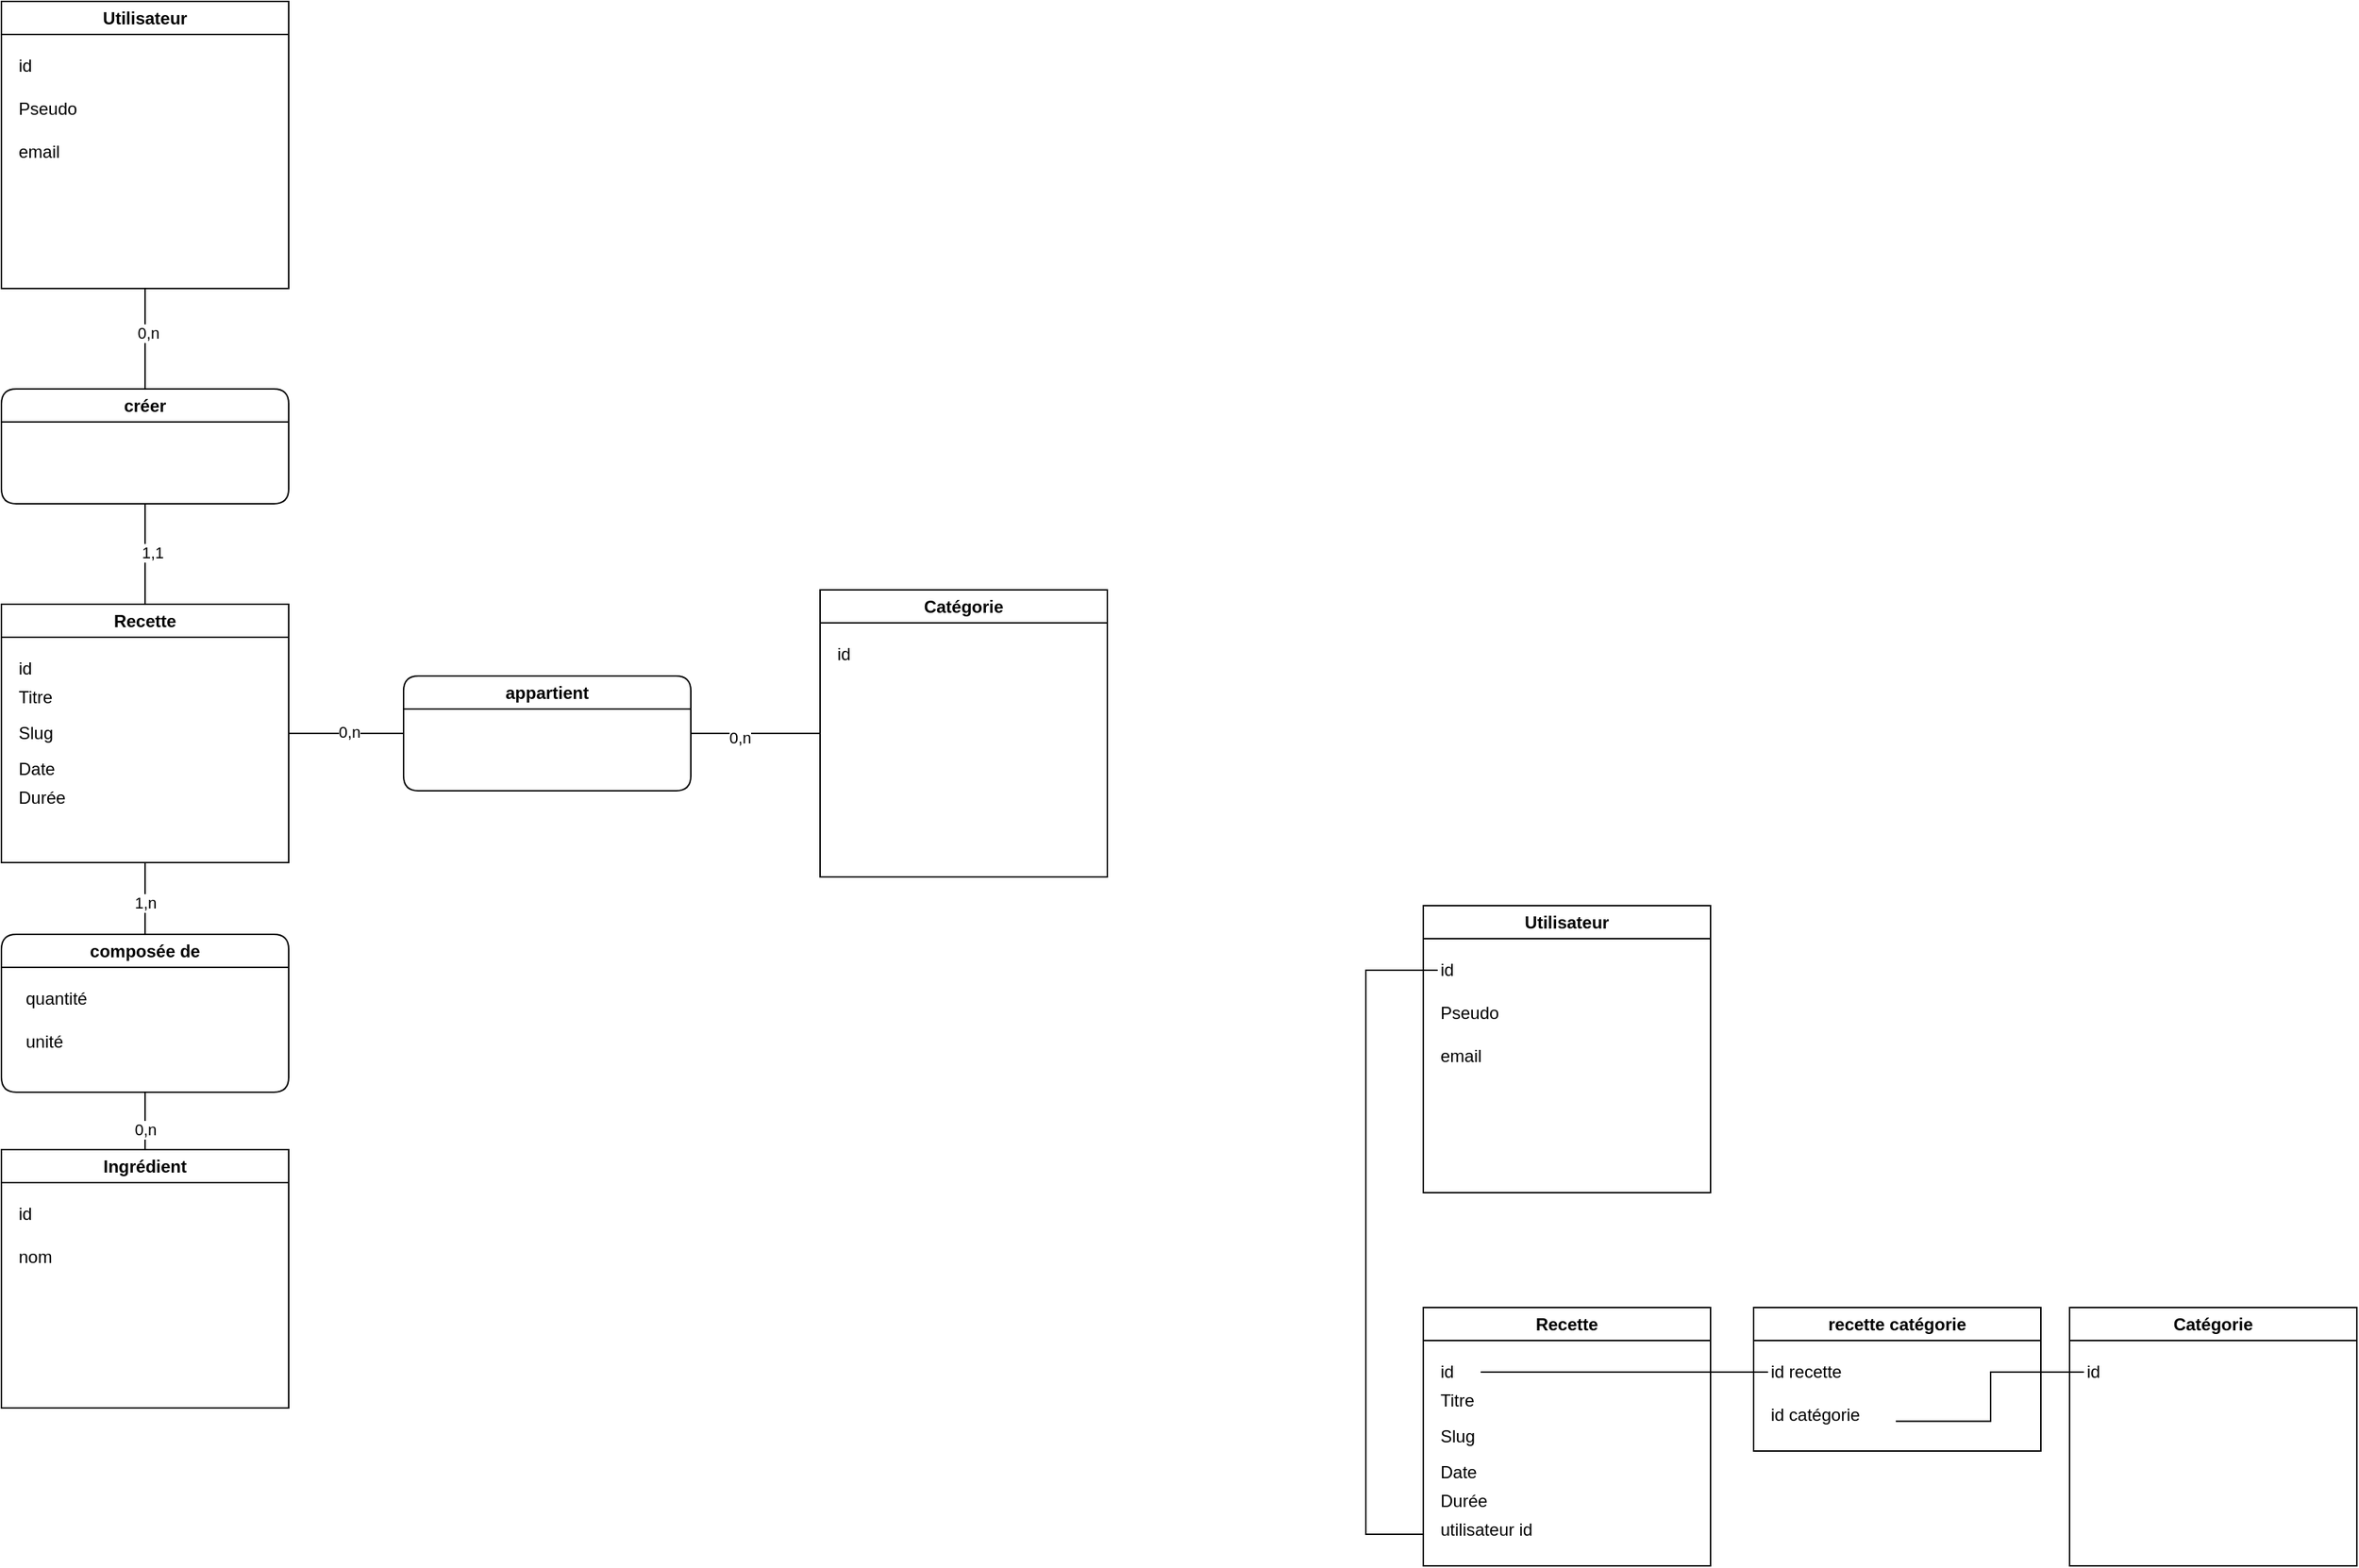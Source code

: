 <mxfile version="26.0.11">
  <diagram name="Page-1" id="PlA0bTD1htJH5vswvW3-">
    <mxGraphModel dx="1736" dy="2152" grid="1" gridSize="10" guides="1" tooltips="1" connect="1" arrows="1" fold="1" page="1" pageScale="1" pageWidth="827" pageHeight="1169" math="0" shadow="0">
      <root>
        <mxCell id="0" />
        <mxCell id="1" parent="0" />
        <mxCell id="G4qgXDZa_Toy5dqRiD-m-10" style="edgeStyle=orthogonalEdgeStyle;rounded=0;orthogonalLoop=1;jettySize=auto;html=1;endArrow=none;startFill=0;entryX=0;entryY=0.5;entryDx=0;entryDy=0;" edge="1" parent="1" source="tJVx7SxUKysy6pdaF3h_-2" target="G4qgXDZa_Toy5dqRiD-m-4">
          <mxGeometry relative="1" as="geometry">
            <mxPoint x="370" y="140" as="targetPoint" />
          </mxGeometry>
        </mxCell>
        <mxCell id="G4qgXDZa_Toy5dqRiD-m-30" value="0,n" style="edgeLabel;html=1;align=center;verticalAlign=middle;resizable=0;points=[];" vertex="1" connectable="0" parent="G4qgXDZa_Toy5dqRiD-m-10">
          <mxGeometry x="0.05" y="1" relative="1" as="geometry">
            <mxPoint as="offset" />
          </mxGeometry>
        </mxCell>
        <mxCell id="G4qgXDZa_Toy5dqRiD-m-26" style="edgeStyle=orthogonalEdgeStyle;rounded=0;orthogonalLoop=1;jettySize=auto;html=1;entryX=0.5;entryY=0;entryDx=0;entryDy=0;endArrow=none;startFill=0;" edge="1" parent="1" source="tJVx7SxUKysy6pdaF3h_-2" target="G4qgXDZa_Toy5dqRiD-m-25">
          <mxGeometry relative="1" as="geometry" />
        </mxCell>
        <mxCell id="G4qgXDZa_Toy5dqRiD-m-34" value="1,n" style="edgeLabel;html=1;align=center;verticalAlign=middle;resizable=0;points=[];" vertex="1" connectable="0" parent="G4qgXDZa_Toy5dqRiD-m-26">
          <mxGeometry x="0.12" relative="1" as="geometry">
            <mxPoint as="offset" />
          </mxGeometry>
        </mxCell>
        <mxCell id="tJVx7SxUKysy6pdaF3h_-2" value="Recette" style="swimlane;whiteSpace=wrap;html=1;startSize=23;" parent="1" vertex="1">
          <mxGeometry x="80" y="50" width="200" height="180" as="geometry" />
        </mxCell>
        <mxCell id="G4qgXDZa_Toy5dqRiD-m-16" value="Titre" style="text;html=1;align=left;verticalAlign=middle;resizable=0;points=[];autosize=1;strokeColor=none;fillColor=none;" vertex="1" parent="tJVx7SxUKysy6pdaF3h_-2">
          <mxGeometry x="10" y="50" width="50" height="30" as="geometry" />
        </mxCell>
        <mxCell id="G4qgXDZa_Toy5dqRiD-m-17" value="Slug" style="text;html=1;align=left;verticalAlign=middle;resizable=0;points=[];autosize=1;strokeColor=none;fillColor=none;" vertex="1" parent="tJVx7SxUKysy6pdaF3h_-2">
          <mxGeometry x="10" y="75" width="50" height="30" as="geometry" />
        </mxCell>
        <mxCell id="G4qgXDZa_Toy5dqRiD-m-18" value="Date" style="text;html=1;align=left;verticalAlign=middle;resizable=0;points=[];autosize=1;strokeColor=none;fillColor=none;" vertex="1" parent="tJVx7SxUKysy6pdaF3h_-2">
          <mxGeometry x="10" y="100" width="50" height="30" as="geometry" />
        </mxCell>
        <mxCell id="G4qgXDZa_Toy5dqRiD-m-19" value="Durée" style="text;html=1;align=left;verticalAlign=middle;resizable=0;points=[];autosize=1;strokeColor=none;fillColor=none;" vertex="1" parent="tJVx7SxUKysy6pdaF3h_-2">
          <mxGeometry x="10" y="120" width="60" height="30" as="geometry" />
        </mxCell>
        <mxCell id="G4qgXDZa_Toy5dqRiD-m-36" value="id" style="text;html=1;align=left;verticalAlign=middle;resizable=0;points=[];autosize=1;strokeColor=none;fillColor=none;" vertex="1" parent="tJVx7SxUKysy6pdaF3h_-2">
          <mxGeometry x="10" y="30" width="30" height="30" as="geometry" />
        </mxCell>
        <mxCell id="G4qgXDZa_Toy5dqRiD-m-12" style="edgeStyle=orthogonalEdgeStyle;rounded=0;orthogonalLoop=1;jettySize=auto;html=1;entryX=0.5;entryY=0;entryDx=0;entryDy=0;endArrow=none;startFill=0;" edge="1" parent="1" source="G4qgXDZa_Toy5dqRiD-m-1" target="G4qgXDZa_Toy5dqRiD-m-6">
          <mxGeometry relative="1" as="geometry" />
        </mxCell>
        <mxCell id="G4qgXDZa_Toy5dqRiD-m-32" value="0,n" style="edgeLabel;html=1;align=center;verticalAlign=middle;resizable=0;points=[];" vertex="1" connectable="0" parent="G4qgXDZa_Toy5dqRiD-m-12">
          <mxGeometry x="-0.114" y="2" relative="1" as="geometry">
            <mxPoint as="offset" />
          </mxGeometry>
        </mxCell>
        <mxCell id="G4qgXDZa_Toy5dqRiD-m-1" value="Utilisateur" style="swimlane;whiteSpace=wrap;html=1;" vertex="1" parent="1">
          <mxGeometry x="80" y="-370" width="200" height="200" as="geometry" />
        </mxCell>
        <mxCell id="G4qgXDZa_Toy5dqRiD-m-14" value="Pseudo" style="text;html=1;align=left;verticalAlign=middle;resizable=0;points=[];autosize=1;strokeColor=none;fillColor=none;" vertex="1" parent="G4qgXDZa_Toy5dqRiD-m-1">
          <mxGeometry x="10" y="60" width="60" height="30" as="geometry" />
        </mxCell>
        <mxCell id="G4qgXDZa_Toy5dqRiD-m-15" value="email" style="text;html=1;align=left;verticalAlign=middle;resizable=0;points=[];autosize=1;strokeColor=none;fillColor=none;" vertex="1" parent="G4qgXDZa_Toy5dqRiD-m-1">
          <mxGeometry x="10" y="90" width="50" height="30" as="geometry" />
        </mxCell>
        <mxCell id="G4qgXDZa_Toy5dqRiD-m-39" value="id" style="text;html=1;align=left;verticalAlign=middle;resizable=0;points=[];autosize=1;strokeColor=none;fillColor=none;" vertex="1" parent="G4qgXDZa_Toy5dqRiD-m-1">
          <mxGeometry x="10" y="30" width="30" height="30" as="geometry" />
        </mxCell>
        <mxCell id="G4qgXDZa_Toy5dqRiD-m-11" style="edgeStyle=orthogonalEdgeStyle;rounded=0;orthogonalLoop=1;jettySize=auto;html=1;endArrow=none;startFill=0;entryX=1;entryY=0.5;entryDx=0;entryDy=0;" edge="1" parent="1" source="G4qgXDZa_Toy5dqRiD-m-2" target="G4qgXDZa_Toy5dqRiD-m-4">
          <mxGeometry relative="1" as="geometry">
            <mxPoint x="550" y="140" as="targetPoint" />
          </mxGeometry>
        </mxCell>
        <mxCell id="G4qgXDZa_Toy5dqRiD-m-31" value="0,n" style="edgeLabel;html=1;align=center;verticalAlign=middle;resizable=0;points=[];" vertex="1" connectable="0" parent="G4qgXDZa_Toy5dqRiD-m-11">
          <mxGeometry x="0.244" y="3" relative="1" as="geometry">
            <mxPoint as="offset" />
          </mxGeometry>
        </mxCell>
        <mxCell id="G4qgXDZa_Toy5dqRiD-m-2" value="Catégorie" style="swimlane;whiteSpace=wrap;html=1;" vertex="1" parent="1">
          <mxGeometry x="650" y="40" width="200" height="200" as="geometry" />
        </mxCell>
        <mxCell id="G4qgXDZa_Toy5dqRiD-m-37" value="id" style="text;html=1;align=left;verticalAlign=middle;resizable=0;points=[];autosize=1;strokeColor=none;fillColor=none;" vertex="1" parent="G4qgXDZa_Toy5dqRiD-m-2">
          <mxGeometry x="10" y="30" width="30" height="30" as="geometry" />
        </mxCell>
        <mxCell id="G4qgXDZa_Toy5dqRiD-m-4" value="appartient" style="swimlane;whiteSpace=wrap;html=1;startSize=23;gradientColor=none;rounded=1;" vertex="1" parent="1">
          <mxGeometry x="360" y="100" width="200" height="80" as="geometry" />
        </mxCell>
        <mxCell id="G4qgXDZa_Toy5dqRiD-m-13" style="edgeStyle=orthogonalEdgeStyle;rounded=0;orthogonalLoop=1;jettySize=auto;html=1;entryX=0.5;entryY=0;entryDx=0;entryDy=0;endArrow=none;startFill=0;" edge="1" parent="1" source="G4qgXDZa_Toy5dqRiD-m-6" target="tJVx7SxUKysy6pdaF3h_-2">
          <mxGeometry relative="1" as="geometry" />
        </mxCell>
        <mxCell id="G4qgXDZa_Toy5dqRiD-m-33" value="1,1" style="edgeLabel;html=1;align=center;verticalAlign=middle;resizable=0;points=[];" vertex="1" connectable="0" parent="G4qgXDZa_Toy5dqRiD-m-13">
          <mxGeometry x="-0.029" y="5" relative="1" as="geometry">
            <mxPoint as="offset" />
          </mxGeometry>
        </mxCell>
        <mxCell id="G4qgXDZa_Toy5dqRiD-m-6" value="créer" style="swimlane;whiteSpace=wrap;html=1;startSize=23;gradientColor=none;rounded=1;" vertex="1" parent="1">
          <mxGeometry x="80" y="-100" width="200" height="80" as="geometry" />
        </mxCell>
        <mxCell id="G4qgXDZa_Toy5dqRiD-m-20" value="Ingrédient" style="swimlane;whiteSpace=wrap;html=1;startSize=23;" vertex="1" parent="1">
          <mxGeometry x="80" y="430" width="200" height="180" as="geometry" />
        </mxCell>
        <mxCell id="G4qgXDZa_Toy5dqRiD-m-21" value="nom" style="text;html=1;align=left;verticalAlign=middle;resizable=0;points=[];autosize=1;strokeColor=none;fillColor=none;" vertex="1" parent="G4qgXDZa_Toy5dqRiD-m-20">
          <mxGeometry x="10" y="60" width="50" height="30" as="geometry" />
        </mxCell>
        <mxCell id="G4qgXDZa_Toy5dqRiD-m-38" value="id" style="text;html=1;align=left;verticalAlign=middle;resizable=0;points=[];autosize=1;strokeColor=none;fillColor=none;" vertex="1" parent="G4qgXDZa_Toy5dqRiD-m-20">
          <mxGeometry x="10" y="30" width="30" height="30" as="geometry" />
        </mxCell>
        <mxCell id="G4qgXDZa_Toy5dqRiD-m-27" style="edgeStyle=orthogonalEdgeStyle;rounded=0;orthogonalLoop=1;jettySize=auto;html=1;endArrow=none;startFill=0;" edge="1" parent="1" source="G4qgXDZa_Toy5dqRiD-m-25" target="G4qgXDZa_Toy5dqRiD-m-20">
          <mxGeometry relative="1" as="geometry" />
        </mxCell>
        <mxCell id="G4qgXDZa_Toy5dqRiD-m-35" value="0,n" style="edgeLabel;html=1;align=center;verticalAlign=middle;resizable=0;points=[];" vertex="1" connectable="0" parent="G4qgXDZa_Toy5dqRiD-m-27">
          <mxGeometry x="0.3" relative="1" as="geometry">
            <mxPoint as="offset" />
          </mxGeometry>
        </mxCell>
        <mxCell id="G4qgXDZa_Toy5dqRiD-m-25" value="composée de" style="swimlane;whiteSpace=wrap;html=1;startSize=23;gradientColor=none;rounded=1;" vertex="1" parent="1">
          <mxGeometry x="80" y="280" width="200" height="110" as="geometry" />
        </mxCell>
        <mxCell id="G4qgXDZa_Toy5dqRiD-m-28" value="quantité" style="text;html=1;align=left;verticalAlign=middle;resizable=0;points=[];autosize=1;strokeColor=none;fillColor=none;" vertex="1" parent="G4qgXDZa_Toy5dqRiD-m-25">
          <mxGeometry x="15" y="30" width="70" height="30" as="geometry" />
        </mxCell>
        <mxCell id="G4qgXDZa_Toy5dqRiD-m-29" value="unité" style="text;html=1;align=left;verticalAlign=middle;resizable=0;points=[];autosize=1;strokeColor=none;fillColor=none;" vertex="1" parent="G4qgXDZa_Toy5dqRiD-m-25">
          <mxGeometry x="15" y="60" width="50" height="30" as="geometry" />
        </mxCell>
        <mxCell id="G4qgXDZa_Toy5dqRiD-m-42" value="Utilisateur" style="swimlane;whiteSpace=wrap;html=1;" vertex="1" parent="1">
          <mxGeometry x="1070" y="260" width="200" height="200" as="geometry" />
        </mxCell>
        <mxCell id="G4qgXDZa_Toy5dqRiD-m-43" value="Pseudo" style="text;html=1;align=left;verticalAlign=middle;resizable=0;points=[];autosize=1;strokeColor=none;fillColor=none;" vertex="1" parent="G4qgXDZa_Toy5dqRiD-m-42">
          <mxGeometry x="10" y="60" width="60" height="30" as="geometry" />
        </mxCell>
        <mxCell id="G4qgXDZa_Toy5dqRiD-m-44" value="email" style="text;html=1;align=left;verticalAlign=middle;resizable=0;points=[];autosize=1;strokeColor=none;fillColor=none;" vertex="1" parent="G4qgXDZa_Toy5dqRiD-m-42">
          <mxGeometry x="10" y="90" width="50" height="30" as="geometry" />
        </mxCell>
        <mxCell id="G4qgXDZa_Toy5dqRiD-m-45" value="id" style="text;html=1;align=left;verticalAlign=middle;resizable=0;points=[];autosize=1;strokeColor=none;fillColor=none;" vertex="1" parent="G4qgXDZa_Toy5dqRiD-m-42">
          <mxGeometry x="10" y="30" width="30" height="30" as="geometry" />
        </mxCell>
        <mxCell id="G4qgXDZa_Toy5dqRiD-m-46" value="Recette" style="swimlane;whiteSpace=wrap;html=1;startSize=23;" vertex="1" parent="1">
          <mxGeometry x="1070" y="540" width="200" height="180" as="geometry" />
        </mxCell>
        <mxCell id="G4qgXDZa_Toy5dqRiD-m-47" value="Titre" style="text;html=1;align=left;verticalAlign=middle;resizable=0;points=[];autosize=1;strokeColor=none;fillColor=none;" vertex="1" parent="G4qgXDZa_Toy5dqRiD-m-46">
          <mxGeometry x="10" y="50" width="50" height="30" as="geometry" />
        </mxCell>
        <mxCell id="G4qgXDZa_Toy5dqRiD-m-48" value="Slug" style="text;html=1;align=left;verticalAlign=middle;resizable=0;points=[];autosize=1;strokeColor=none;fillColor=none;" vertex="1" parent="G4qgXDZa_Toy5dqRiD-m-46">
          <mxGeometry x="10" y="75" width="50" height="30" as="geometry" />
        </mxCell>
        <mxCell id="G4qgXDZa_Toy5dqRiD-m-49" value="Date" style="text;html=1;align=left;verticalAlign=middle;resizable=0;points=[];autosize=1;strokeColor=none;fillColor=none;" vertex="1" parent="G4qgXDZa_Toy5dqRiD-m-46">
          <mxGeometry x="10" y="100" width="50" height="30" as="geometry" />
        </mxCell>
        <mxCell id="G4qgXDZa_Toy5dqRiD-m-50" value="Durée" style="text;html=1;align=left;verticalAlign=middle;resizable=0;points=[];autosize=1;strokeColor=none;fillColor=none;" vertex="1" parent="G4qgXDZa_Toy5dqRiD-m-46">
          <mxGeometry x="10" y="120" width="60" height="30" as="geometry" />
        </mxCell>
        <mxCell id="G4qgXDZa_Toy5dqRiD-m-51" value="id" style="text;html=1;align=left;verticalAlign=middle;resizable=0;points=[];autosize=1;strokeColor=none;fillColor=none;" vertex="1" parent="G4qgXDZa_Toy5dqRiD-m-46">
          <mxGeometry x="10" y="30" width="30" height="30" as="geometry" />
        </mxCell>
        <mxCell id="G4qgXDZa_Toy5dqRiD-m-52" value="utilisateur id" style="text;html=1;align=left;verticalAlign=middle;resizable=0;points=[];autosize=1;strokeColor=none;fillColor=none;" vertex="1" parent="G4qgXDZa_Toy5dqRiD-m-46">
          <mxGeometry x="10" y="140" width="90" height="30" as="geometry" />
        </mxCell>
        <mxCell id="G4qgXDZa_Toy5dqRiD-m-53" style="edgeStyle=orthogonalEdgeStyle;rounded=0;orthogonalLoop=1;jettySize=auto;html=1;endArrow=none;startFill=0;" edge="1" parent="1" source="G4qgXDZa_Toy5dqRiD-m-45">
          <mxGeometry relative="1" as="geometry">
            <mxPoint x="1070" y="698" as="targetPoint" />
            <Array as="points">
              <mxPoint x="1030" y="305" />
              <mxPoint x="1030" y="698" />
            </Array>
          </mxGeometry>
        </mxCell>
        <mxCell id="G4qgXDZa_Toy5dqRiD-m-54" value="Catégorie" style="swimlane;whiteSpace=wrap;html=1;" vertex="1" parent="1">
          <mxGeometry x="1520" y="540" width="200" height="180" as="geometry" />
        </mxCell>
        <mxCell id="G4qgXDZa_Toy5dqRiD-m-55" value="id" style="text;html=1;align=left;verticalAlign=middle;resizable=0;points=[];autosize=1;strokeColor=none;fillColor=none;" vertex="1" parent="G4qgXDZa_Toy5dqRiD-m-54">
          <mxGeometry x="10" y="30" width="30" height="30" as="geometry" />
        </mxCell>
        <mxCell id="G4qgXDZa_Toy5dqRiD-m-56" value="recette catégorie" style="swimlane;whiteSpace=wrap;html=1;" vertex="1" parent="1">
          <mxGeometry x="1300" y="540" width="200" height="100" as="geometry" />
        </mxCell>
        <mxCell id="G4qgXDZa_Toy5dqRiD-m-57" value="id recette" style="text;html=1;align=left;verticalAlign=middle;resizable=0;points=[];autosize=1;strokeColor=none;fillColor=none;" vertex="1" parent="G4qgXDZa_Toy5dqRiD-m-56">
          <mxGeometry x="10" y="30" width="70" height="30" as="geometry" />
        </mxCell>
        <mxCell id="G4qgXDZa_Toy5dqRiD-m-58" value="id catégorie" style="text;html=1;align=left;verticalAlign=middle;resizable=0;points=[];autosize=1;strokeColor=none;fillColor=none;" vertex="1" parent="G4qgXDZa_Toy5dqRiD-m-56">
          <mxGeometry x="10" y="60" width="90" height="30" as="geometry" />
        </mxCell>
        <mxCell id="G4qgXDZa_Toy5dqRiD-m-59" style="edgeStyle=orthogonalEdgeStyle;rounded=0;orthogonalLoop=1;jettySize=auto;html=1;endArrow=none;startFill=0;" edge="1" parent="1" source="G4qgXDZa_Toy5dqRiD-m-51" target="G4qgXDZa_Toy5dqRiD-m-57">
          <mxGeometry relative="1" as="geometry" />
        </mxCell>
        <mxCell id="G4qgXDZa_Toy5dqRiD-m-60" style="edgeStyle=orthogonalEdgeStyle;rounded=0;orthogonalLoop=1;jettySize=auto;html=1;entryX=0.989;entryY=0.642;entryDx=0;entryDy=0;entryPerimeter=0;endArrow=none;startFill=0;" edge="1" parent="1" source="G4qgXDZa_Toy5dqRiD-m-55" target="G4qgXDZa_Toy5dqRiD-m-58">
          <mxGeometry relative="1" as="geometry" />
        </mxCell>
      </root>
    </mxGraphModel>
  </diagram>
</mxfile>
